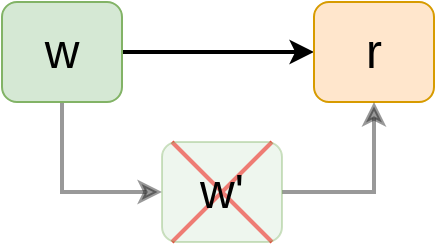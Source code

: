 <mxfile version="12.1.8" type="github" pages="1">
  <diagram id="mVfMFWSFud1-0Lc9YPOU" name="Page-1">
    <mxGraphModel dx="932" dy="529" grid="1" gridSize="10" guides="1" tooltips="1" connect="1" arrows="1" fold="1" page="1" pageScale="1" pageWidth="827" pageHeight="1169" math="0" shadow="0">
      <root>
        <mxCell id="0"/>
        <mxCell id="1" parent="0"/>
        <mxCell id="nBpuaU2vABz03A8otljU-8" value="" style="endArrow=none;html=1;strokeWidth=2;strokeColor=#FF3333;" edge="1" parent="1">
          <mxGeometry width="50" height="50" relative="1" as="geometry">
            <mxPoint x="265" y="320" as="sourcePoint"/>
            <mxPoint x="315" y="270" as="targetPoint"/>
          </mxGeometry>
        </mxCell>
        <mxCell id="nBpuaU2vABz03A8otljU-9" value="" style="endArrow=none;html=1;strokeWidth=2;strokeColor=#FF3333;" edge="1" parent="1">
          <mxGeometry width="50" height="50" relative="1" as="geometry">
            <mxPoint x="265" y="270" as="sourcePoint"/>
            <mxPoint x="315" y="320" as="targetPoint"/>
          </mxGeometry>
        </mxCell>
        <mxCell id="nBpuaU2vABz03A8otljU-5" style="edgeStyle=orthogonalEdgeStyle;rounded=0;orthogonalLoop=1;jettySize=auto;html=1;exitX=0.5;exitY=1;exitDx=0;exitDy=0;entryX=0;entryY=0.5;entryDx=0;entryDy=0;strokeWidth=2;opacity=40;" edge="1" parent="1" source="nBpuaU2vABz03A8otljU-1" target="nBpuaU2vABz03A8otljU-3">
          <mxGeometry relative="1" as="geometry"/>
        </mxCell>
        <mxCell id="nBpuaU2vABz03A8otljU-7" style="edgeStyle=orthogonalEdgeStyle;rounded=0;orthogonalLoop=1;jettySize=auto;html=1;exitX=1;exitY=0.5;exitDx=0;exitDy=0;entryX=0;entryY=0.5;entryDx=0;entryDy=0;strokeWidth=2;" edge="1" parent="1" source="nBpuaU2vABz03A8otljU-1" target="nBpuaU2vABz03A8otljU-2">
          <mxGeometry relative="1" as="geometry"/>
        </mxCell>
        <mxCell id="nBpuaU2vABz03A8otljU-1" value="&lt;font style=&quot;font-size: 24px&quot;&gt;w&lt;/font&gt;" style="rounded=1;whiteSpace=wrap;html=1;fillColor=#d5e8d4;strokeColor=#82b366;" vertex="1" parent="1">
          <mxGeometry x="180" y="200" width="60" height="50" as="geometry"/>
        </mxCell>
        <mxCell id="nBpuaU2vABz03A8otljU-2" value="&lt;font style=&quot;font-size: 24px&quot;&gt;r&lt;/font&gt;" style="rounded=1;whiteSpace=wrap;html=1;fillColor=#ffe6cc;strokeColor=#d79b00;" vertex="1" parent="1">
          <mxGeometry x="336" y="200" width="60" height="50" as="geometry"/>
        </mxCell>
        <mxCell id="nBpuaU2vABz03A8otljU-6" style="edgeStyle=orthogonalEdgeStyle;rounded=0;orthogonalLoop=1;jettySize=auto;html=1;exitX=1;exitY=0.5;exitDx=0;exitDy=0;entryX=0.5;entryY=1;entryDx=0;entryDy=0;strokeWidth=2;opacity=40;" edge="1" parent="1" source="nBpuaU2vABz03A8otljU-3" target="nBpuaU2vABz03A8otljU-2">
          <mxGeometry relative="1" as="geometry"/>
        </mxCell>
        <mxCell id="nBpuaU2vABz03A8otljU-3" value="&lt;font style=&quot;font-size: 24px&quot;&gt;w&#39;&lt;/font&gt;" style="rounded=1;whiteSpace=wrap;html=1;fillColor=#d5e8d4;strokeColor=#82b366;opacity=40;" vertex="1" parent="1">
          <mxGeometry x="260" y="270" width="60" height="50" as="geometry"/>
        </mxCell>
      </root>
    </mxGraphModel>
  </diagram>
</mxfile>
